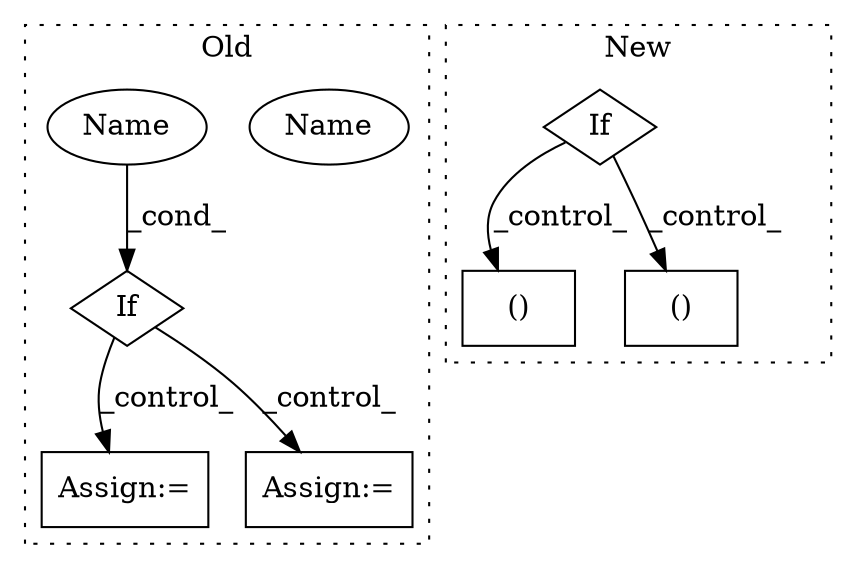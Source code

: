 digraph G {
subgraph cluster0 {
1 [label="If" a="96" s="504,521" l="3,14" shape="diamond"];
3 [label="Assign:=" a="68" s="627" l="3" shape="box"];
4 [label="Assign:=" a="68" s="585" l="3" shape="box"];
5 [label="Name" a="87" s="507" l="14" shape="ellipse"];
8 [label="Name" a="87" s="507" l="14" shape="ellipse"];
label = "Old";
style="dotted";
}
subgraph cluster1 {
2 [label="()" a="54" s="385" l="6" shape="box"];
6 [label="If" a="96" s="327,345" l="3,14" shape="diamond"];
7 [label="()" a="54" s="373" l="6" shape="box"];
label = "New";
style="dotted";
}
1 -> 4 [label="_control_"];
1 -> 3 [label="_control_"];
6 -> 7 [label="_control_"];
6 -> 2 [label="_control_"];
8 -> 1 [label="_cond_"];
}